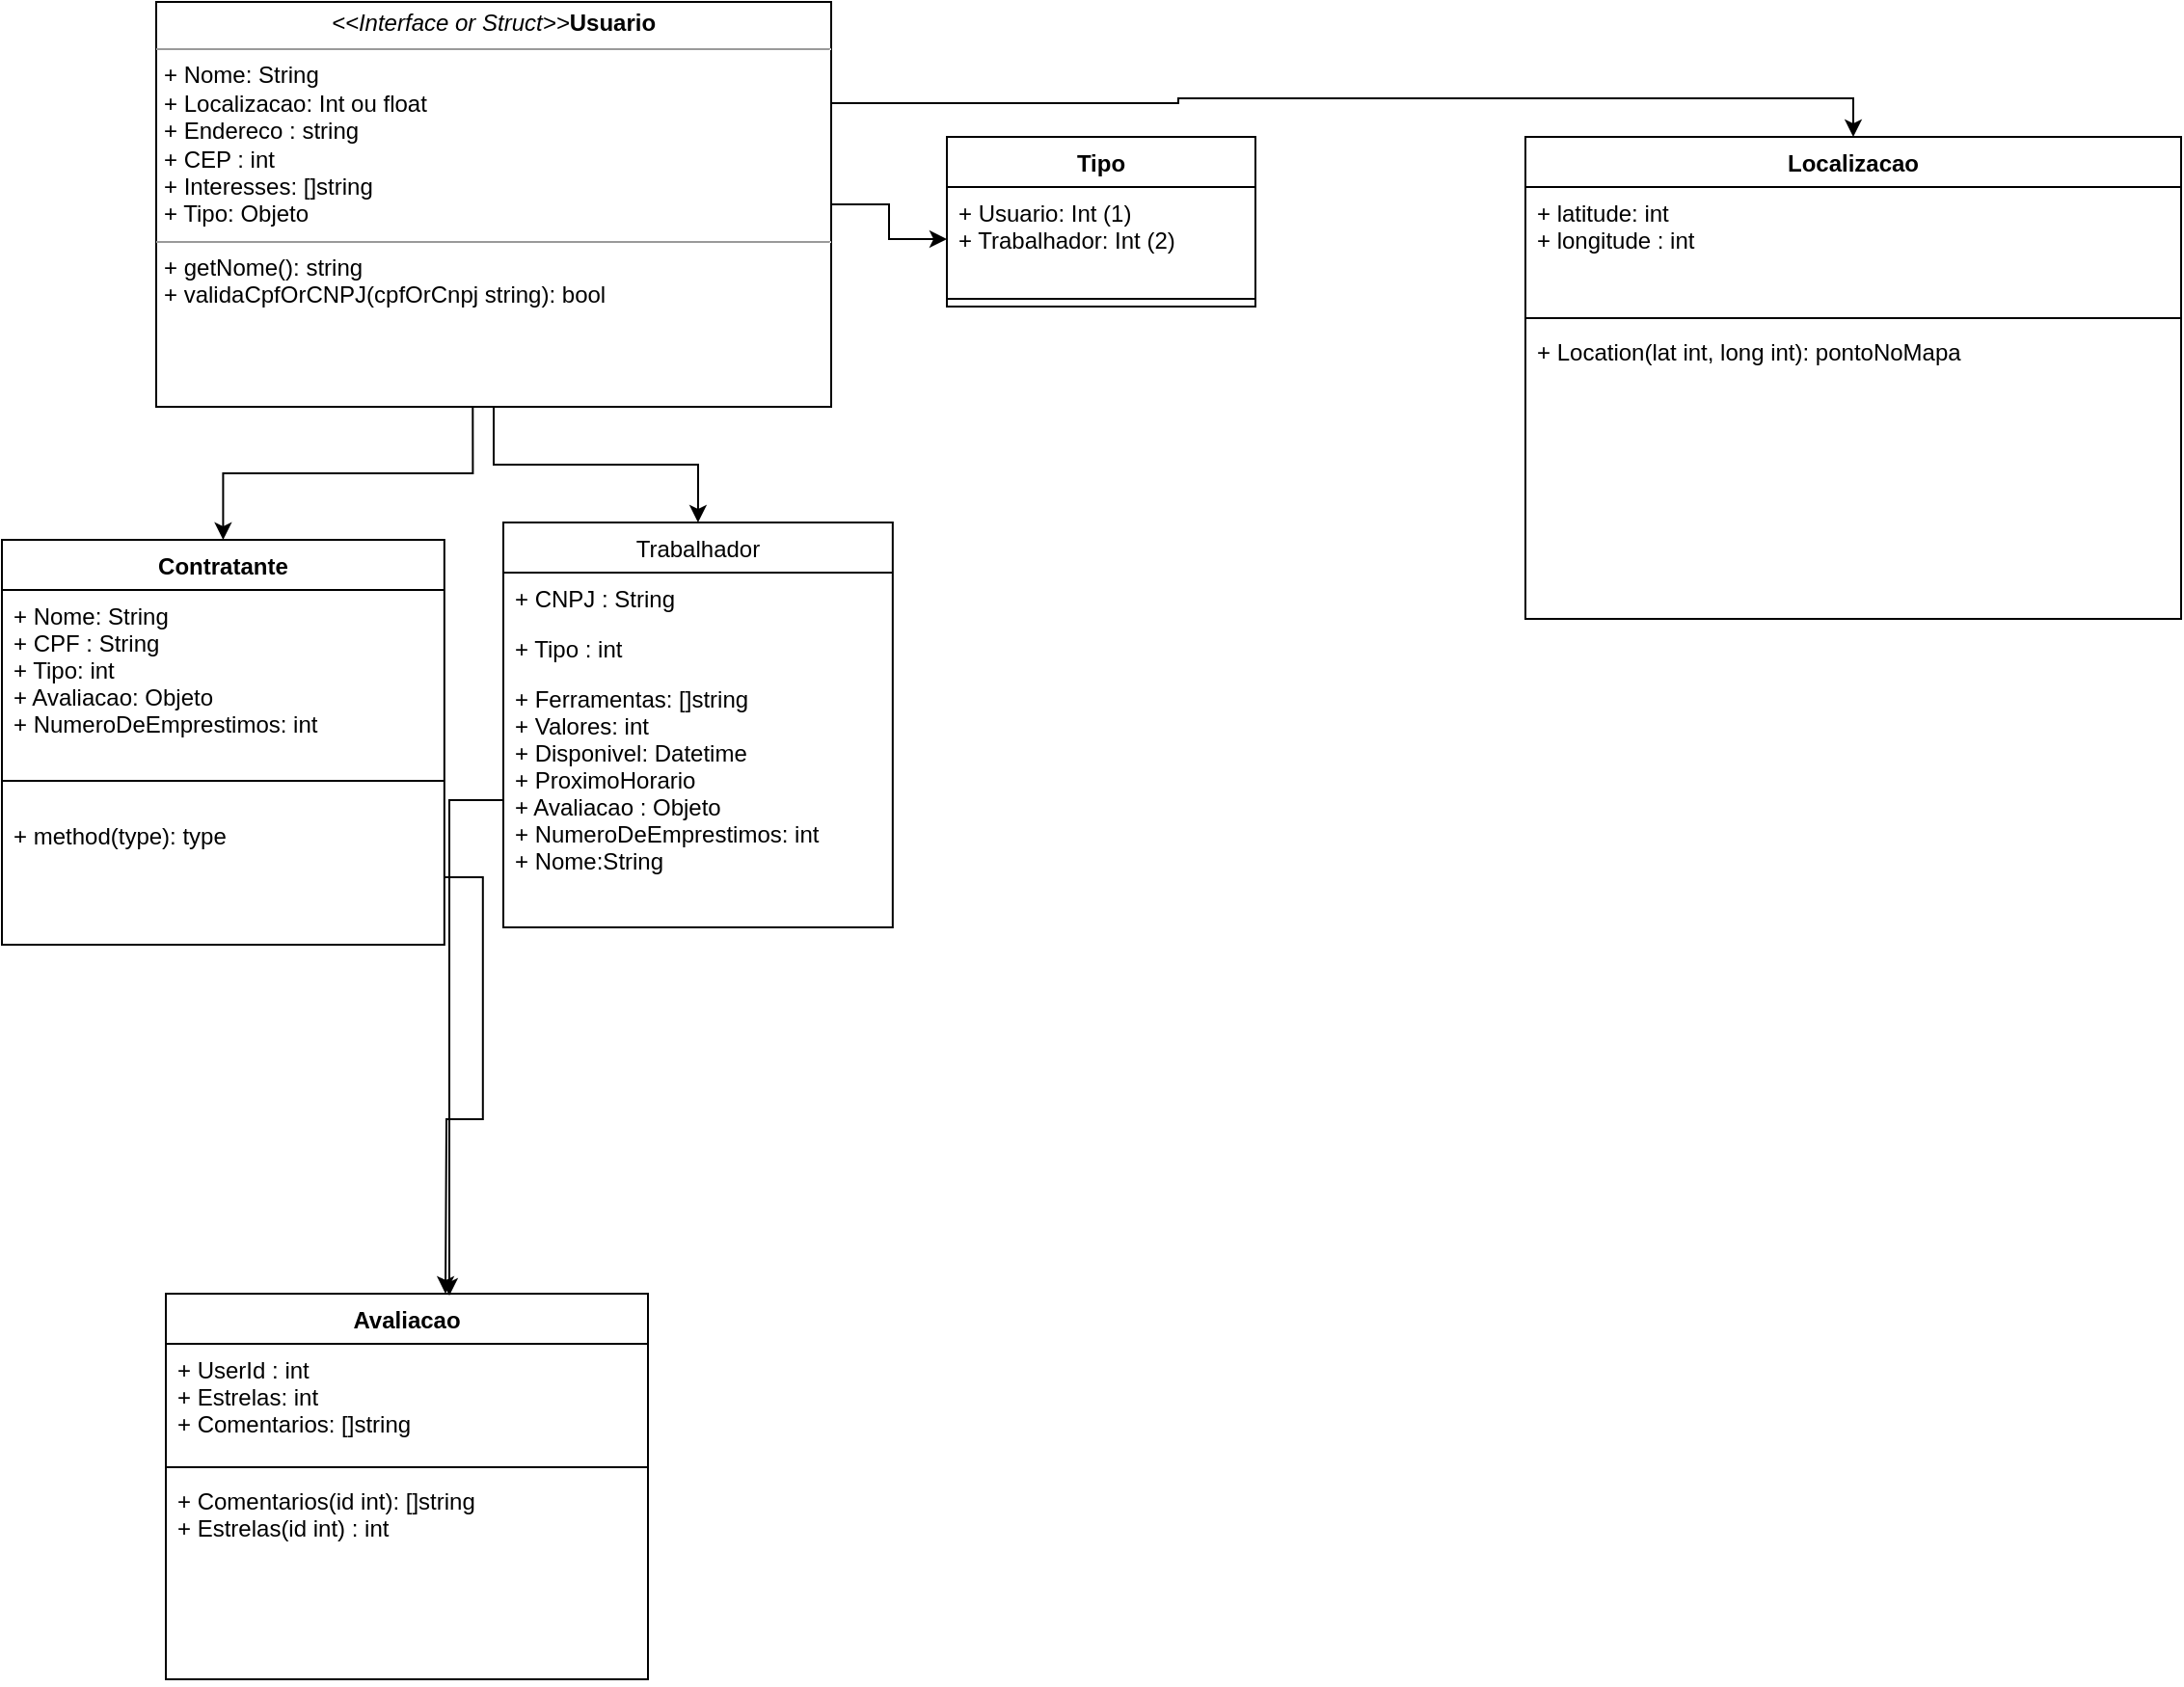 <mxfile version="20.0.1" type="github">
  <diagram id="eafMVpw3hgBMt-Y1xtIc" name="Page-1">
    <mxGraphModel dx="1382" dy="527" grid="1" gridSize="10" guides="1" tooltips="1" connect="1" arrows="1" fold="1" page="1" pageScale="1" pageWidth="850" pageHeight="1100" math="0" shadow="0">
      <root>
        <mxCell id="0" />
        <mxCell id="1" parent="0" />
        <mxCell id="DQaVrgRvme_ONegq782_-1" value="Contratante" style="swimlane;fontStyle=1;align=center;verticalAlign=top;childLayout=stackLayout;horizontal=1;startSize=26;horizontalStack=0;resizeParent=1;resizeParentMax=0;resizeLast=0;collapsible=1;marginBottom=0;" vertex="1" parent="1">
          <mxGeometry x="90" y="309" width="229.42" height="210" as="geometry" />
        </mxCell>
        <mxCell id="DQaVrgRvme_ONegq782_-2" value="+ Nome: String&#xa;+ CPF : String&#xa;+ Tipo: int &#xa;+ Avaliacao: Objeto&#xa;+ NumeroDeEmprestimos: int" style="text;strokeColor=none;fillColor=none;align=left;verticalAlign=top;spacingLeft=4;spacingRight=4;overflow=hidden;rotatable=0;points=[[0,0.5],[1,0.5]];portConstraint=eastwest;" vertex="1" parent="DQaVrgRvme_ONegq782_-1">
          <mxGeometry y="26" width="229.42" height="84" as="geometry" />
        </mxCell>
        <mxCell id="DQaVrgRvme_ONegq782_-3" value="" style="line;strokeWidth=1;fillColor=none;align=left;verticalAlign=middle;spacingTop=-1;spacingLeft=3;spacingRight=3;rotatable=0;labelPosition=right;points=[];portConstraint=eastwest;" vertex="1" parent="DQaVrgRvme_ONegq782_-1">
          <mxGeometry y="110" width="229.42" height="30" as="geometry" />
        </mxCell>
        <mxCell id="DQaVrgRvme_ONegq782_-4" value="+ method(type): type" style="text;strokeColor=none;fillColor=none;align=left;verticalAlign=top;spacingLeft=4;spacingRight=4;overflow=hidden;rotatable=0;points=[[0,0.5],[1,0.5]];portConstraint=eastwest;" vertex="1" parent="DQaVrgRvme_ONegq782_-1">
          <mxGeometry y="140" width="229.42" height="70" as="geometry" />
        </mxCell>
        <mxCell id="DQaVrgRvme_ONegq782_-5" value="Trabalhador" style="swimlane;fontStyle=0;childLayout=stackLayout;horizontal=1;startSize=26;fillColor=none;horizontalStack=0;resizeParent=1;resizeParentMax=0;resizeLast=0;collapsible=1;marginBottom=0;" vertex="1" parent="1">
          <mxGeometry x="350" y="300" width="201.92" height="210" as="geometry" />
        </mxCell>
        <mxCell id="DQaVrgRvme_ONegq782_-6" value="+ CNPJ : String&#xa;" style="text;strokeColor=none;fillColor=none;align=left;verticalAlign=top;spacingLeft=4;spacingRight=4;overflow=hidden;rotatable=0;points=[[0,0.5],[1,0.5]];portConstraint=eastwest;" vertex="1" parent="DQaVrgRvme_ONegq782_-5">
          <mxGeometry y="26" width="201.92" height="26" as="geometry" />
        </mxCell>
        <mxCell id="DQaVrgRvme_ONegq782_-7" value="+ Tipo : int" style="text;strokeColor=none;fillColor=none;align=left;verticalAlign=top;spacingLeft=4;spacingRight=4;overflow=hidden;rotatable=0;points=[[0,0.5],[1,0.5]];portConstraint=eastwest;" vertex="1" parent="DQaVrgRvme_ONegq782_-5">
          <mxGeometry y="52" width="201.92" height="26" as="geometry" />
        </mxCell>
        <mxCell id="DQaVrgRvme_ONegq782_-8" value="+ Ferramentas: []string&#xa;+ Valores: int &#xa;+ Disponivel: Datetime&#xa;+ ProximoHorario&#xa;+ Avaliacao : Objeto&#xa;+ NumeroDeEmprestimos: int&#xa;+ Nome:String&#xa;&#xa;&#xa;&#xa;" style="text;strokeColor=none;fillColor=none;align=left;verticalAlign=top;spacingLeft=4;spacingRight=4;overflow=hidden;rotatable=0;points=[[0,0.5],[1,0.5]];portConstraint=eastwest;" vertex="1" parent="DQaVrgRvme_ONegq782_-5">
          <mxGeometry y="78" width="201.92" height="132" as="geometry" />
        </mxCell>
        <mxCell id="DQaVrgRvme_ONegq782_-11" style="edgeStyle=orthogonalEdgeStyle;rounded=0;orthogonalLoop=1;jettySize=auto;html=1;exitX=0.469;exitY=1;exitDx=0;exitDy=0;exitPerimeter=0;" edge="1" parent="1" source="DQaVrgRvme_ONegq782_-10" target="DQaVrgRvme_ONegq782_-1">
          <mxGeometry relative="1" as="geometry">
            <mxPoint x="430" y="280" as="sourcePoint" />
          </mxGeometry>
        </mxCell>
        <mxCell id="DQaVrgRvme_ONegq782_-12" style="edgeStyle=orthogonalEdgeStyle;rounded=0;orthogonalLoop=1;jettySize=auto;html=1;entryX=0.5;entryY=0;entryDx=0;entryDy=0;" edge="1" parent="1" source="DQaVrgRvme_ONegq782_-10" target="DQaVrgRvme_ONegq782_-5">
          <mxGeometry relative="1" as="geometry" />
        </mxCell>
        <mxCell id="DQaVrgRvme_ONegq782_-18" style="edgeStyle=orthogonalEdgeStyle;rounded=0;orthogonalLoop=1;jettySize=auto;html=1;entryX=0;entryY=0.5;entryDx=0;entryDy=0;" edge="1" parent="1" source="DQaVrgRvme_ONegq782_-10" target="DQaVrgRvme_ONegq782_-14">
          <mxGeometry relative="1" as="geometry" />
        </mxCell>
        <mxCell id="DQaVrgRvme_ONegq782_-23" style="edgeStyle=orthogonalEdgeStyle;rounded=0;orthogonalLoop=1;jettySize=auto;html=1;exitX=1;exitY=0.25;exitDx=0;exitDy=0;entryX=0.5;entryY=0;entryDx=0;entryDy=0;" edge="1" parent="1" source="DQaVrgRvme_ONegq782_-10" target="DQaVrgRvme_ONegq782_-19">
          <mxGeometry relative="1" as="geometry" />
        </mxCell>
        <mxCell id="DQaVrgRvme_ONegq782_-10" value="&lt;p style=&quot;margin:0px;margin-top:4px;text-align:center;&quot;&gt;&lt;i&gt;&amp;lt;&amp;lt;Interface or Struct&amp;gt;&amp;gt;&lt;/i&gt;&lt;b&gt;Usuario&lt;/b&gt;&lt;br&gt;&lt;b&gt;&lt;/b&gt;&lt;/p&gt;&lt;hr size=&quot;1&quot;&gt;&lt;p style=&quot;margin:0px;margin-left:4px;&quot;&gt;+ Nome: String&lt;/p&gt;&lt;p style=&quot;margin:0px;margin-left:4px;&quot;&gt;+ Localizacao: Int ou float&lt;/p&gt;&lt;p style=&quot;margin:0px;margin-left:4px;&quot;&gt;+ Endereco : string&lt;/p&gt;&lt;p style=&quot;margin:0px;margin-left:4px;&quot;&gt;+ CEP : int&lt;br&gt;&lt;/p&gt;&lt;p style=&quot;margin:0px;margin-left:4px;&quot;&gt;+ Interesses: []string&lt;/p&gt;&lt;p style=&quot;margin:0px;margin-left:4px;&quot;&gt;+ Tipo: Objeto&lt;br&gt;&lt;/p&gt;&lt;hr size=&quot;1&quot;&gt;&lt;p style=&quot;margin:0px;margin-left:4px;&quot;&gt;+ getNome(): string&lt;/p&gt;&lt;p style=&quot;margin:0px;margin-left:4px;&quot;&gt;+ validaCpfOrCNPJ(cpfOrCnpj string): bool&lt;/p&gt;&lt;div&gt;&lt;br&gt;&lt;/div&gt;" style="verticalAlign=top;align=left;overflow=fill;fontSize=12;fontFamily=Helvetica;html=1;" vertex="1" parent="1">
          <mxGeometry x="170" y="30" width="350" height="210" as="geometry" />
        </mxCell>
        <mxCell id="DQaVrgRvme_ONegq782_-13" value="Tipo&#xa;" style="swimlane;fontStyle=1;align=center;verticalAlign=top;childLayout=stackLayout;horizontal=1;startSize=26;horizontalStack=0;resizeParent=1;resizeParentMax=0;resizeLast=0;collapsible=1;marginBottom=0;" vertex="1" parent="1">
          <mxGeometry x="580" y="100" width="160" height="88" as="geometry" />
        </mxCell>
        <mxCell id="DQaVrgRvme_ONegq782_-14" value="+ Usuario: Int (1)&#xa;+ Trabalhador: Int (2)&#xa;&#xa;&#xa;" style="text;strokeColor=none;fillColor=none;align=left;verticalAlign=top;spacingLeft=4;spacingRight=4;overflow=hidden;rotatable=0;points=[[0,0.5],[1,0.5]];portConstraint=eastwest;" vertex="1" parent="DQaVrgRvme_ONegq782_-13">
          <mxGeometry y="26" width="160" height="54" as="geometry" />
        </mxCell>
        <mxCell id="DQaVrgRvme_ONegq782_-15" value="" style="line;strokeWidth=1;fillColor=none;align=left;verticalAlign=middle;spacingTop=-1;spacingLeft=3;spacingRight=3;rotatable=0;labelPosition=right;points=[];portConstraint=eastwest;" vertex="1" parent="DQaVrgRvme_ONegq782_-13">
          <mxGeometry y="80" width="160" height="8" as="geometry" />
        </mxCell>
        <mxCell id="DQaVrgRvme_ONegq782_-19" value="Localizacao&#xa;" style="swimlane;fontStyle=1;align=center;verticalAlign=top;childLayout=stackLayout;horizontal=1;startSize=26;horizontalStack=0;resizeParent=1;resizeParentMax=0;resizeLast=0;collapsible=1;marginBottom=0;" vertex="1" parent="1">
          <mxGeometry x="880" y="100" width="340" height="250" as="geometry" />
        </mxCell>
        <mxCell id="DQaVrgRvme_ONegq782_-20" value="+ latitude: int&#xa;+ longitude : int&#xa;" style="text;strokeColor=none;fillColor=none;align=left;verticalAlign=top;spacingLeft=4;spacingRight=4;overflow=hidden;rotatable=0;points=[[0,0.5],[1,0.5]];portConstraint=eastwest;" vertex="1" parent="DQaVrgRvme_ONegq782_-19">
          <mxGeometry y="26" width="340" height="64" as="geometry" />
        </mxCell>
        <mxCell id="DQaVrgRvme_ONegq782_-21" value="" style="line;strokeWidth=1;fillColor=none;align=left;verticalAlign=middle;spacingTop=-1;spacingLeft=3;spacingRight=3;rotatable=0;labelPosition=right;points=[];portConstraint=eastwest;" vertex="1" parent="DQaVrgRvme_ONegq782_-19">
          <mxGeometry y="90" width="340" height="8" as="geometry" />
        </mxCell>
        <mxCell id="DQaVrgRvme_ONegq782_-22" value="+ Location(lat int, long int): pontoNoMapa&#xa;" style="text;strokeColor=none;fillColor=none;align=left;verticalAlign=top;spacingLeft=4;spacingRight=4;overflow=hidden;rotatable=0;points=[[0,0.5],[1,0.5]];portConstraint=eastwest;" vertex="1" parent="DQaVrgRvme_ONegq782_-19">
          <mxGeometry y="98" width="340" height="152" as="geometry" />
        </mxCell>
        <mxCell id="DQaVrgRvme_ONegq782_-24" value="Avaliacao" style="swimlane;fontStyle=1;align=center;verticalAlign=top;childLayout=stackLayout;horizontal=1;startSize=26;horizontalStack=0;resizeParent=1;resizeParentMax=0;resizeLast=0;collapsible=1;marginBottom=0;" vertex="1" parent="1">
          <mxGeometry x="175" y="700" width="250" height="200" as="geometry" />
        </mxCell>
        <mxCell id="DQaVrgRvme_ONegq782_-28" value="+ UserId : int&#xa;+ Estrelas: int&#xa;+ Comentarios: []string&#xa;" style="text;strokeColor=none;fillColor=none;align=left;verticalAlign=top;spacingLeft=4;spacingRight=4;overflow=hidden;rotatable=0;points=[[0,0.5],[1,0.5]];portConstraint=eastwest;" vertex="1" parent="DQaVrgRvme_ONegq782_-24">
          <mxGeometry y="26" width="250" height="60" as="geometry" />
        </mxCell>
        <mxCell id="DQaVrgRvme_ONegq782_-26" value="" style="line;strokeWidth=1;fillColor=none;align=left;verticalAlign=middle;spacingTop=-1;spacingLeft=3;spacingRight=3;rotatable=0;labelPosition=right;points=[];portConstraint=eastwest;" vertex="1" parent="DQaVrgRvme_ONegq782_-24">
          <mxGeometry y="86" width="250" height="8" as="geometry" />
        </mxCell>
        <mxCell id="DQaVrgRvme_ONegq782_-27" value="+ Comentarios(id int): []string&#xa;+ Estrelas(id int) : int&#xa;" style="text;strokeColor=none;fillColor=none;align=left;verticalAlign=top;spacingLeft=4;spacingRight=4;overflow=hidden;rotatable=0;points=[[0,0.5],[1,0.5]];portConstraint=eastwest;" vertex="1" parent="DQaVrgRvme_ONegq782_-24">
          <mxGeometry y="94" width="250" height="106" as="geometry" />
        </mxCell>
        <mxCell id="DQaVrgRvme_ONegq782_-31" style="edgeStyle=orthogonalEdgeStyle;rounded=0;orthogonalLoop=1;jettySize=auto;html=1;entryX=0.588;entryY=0.005;entryDx=0;entryDy=0;entryPerimeter=0;" edge="1" parent="1" source="DQaVrgRvme_ONegq782_-8" target="DQaVrgRvme_ONegq782_-24">
          <mxGeometry relative="1" as="geometry" />
        </mxCell>
        <mxCell id="DQaVrgRvme_ONegq782_-32" style="edgeStyle=orthogonalEdgeStyle;rounded=0;orthogonalLoop=1;jettySize=auto;html=1;" edge="1" parent="1" source="DQaVrgRvme_ONegq782_-4">
          <mxGeometry relative="1" as="geometry">
            <mxPoint x="320" y="700" as="targetPoint" />
          </mxGeometry>
        </mxCell>
      </root>
    </mxGraphModel>
  </diagram>
</mxfile>
